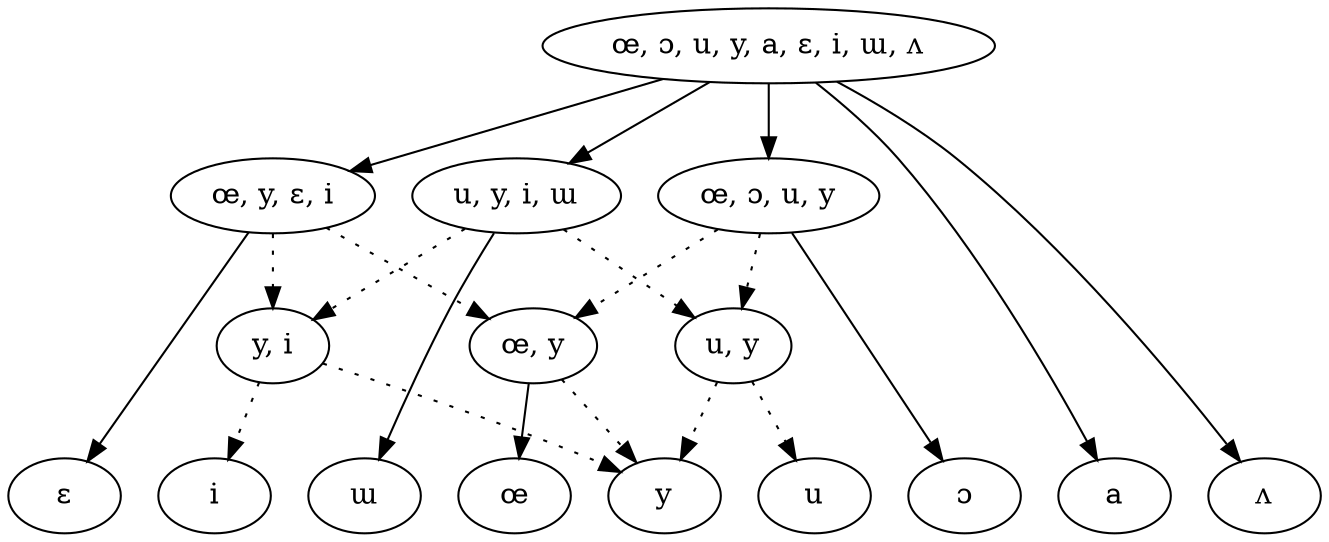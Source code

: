 // None
digraph {
	0 [label="œ, ɔ, u, y, a, ɛ, i, ɯ, ʌ"]
	1 [label="œ, y, ɛ, i"]
	2 [label="u, y, i, ɯ"]
	3 [label="œ, ɔ, u, y"]
	4 [label="y, i"]
	5 [label="œ, y"]
	6 [label="u, y"]
	7 [label=y]
	8 [label=ɛ]
	9 [label=ɯ]
	10 [label=œ]
	11 [label=i]
	12 [label=u]
	13 [label=ɔ]
	14 [label=a]
	15 [label=ʌ]
	0 -> 1
	0 -> 2
	0 -> 3
	1 -> 4 [style=dotted]
	2 -> 4 [style=dotted]
	1 -> 5 [style=dotted]
	3 -> 5 [style=dotted]
	2 -> 6 [style=dotted]
	3 -> 6 [style=dotted]
	4 -> 7 [style=dotted]
	5 -> 7 [style=dotted]
	6 -> 7 [style=dotted]
	1 -> 8
	2 -> 9
	5 -> 10
	4 -> 11 [style=dotted]
	6 -> 12 [style=dotted]
	3 -> 13
	0 -> 14
	0 -> 15
	{rank=same; 1, 2, 3}
	{rank=same; 4, 5, 6}
	{rank=same; 7, 8, 9, 10, 11, 12, 13, 14, 15}
}
